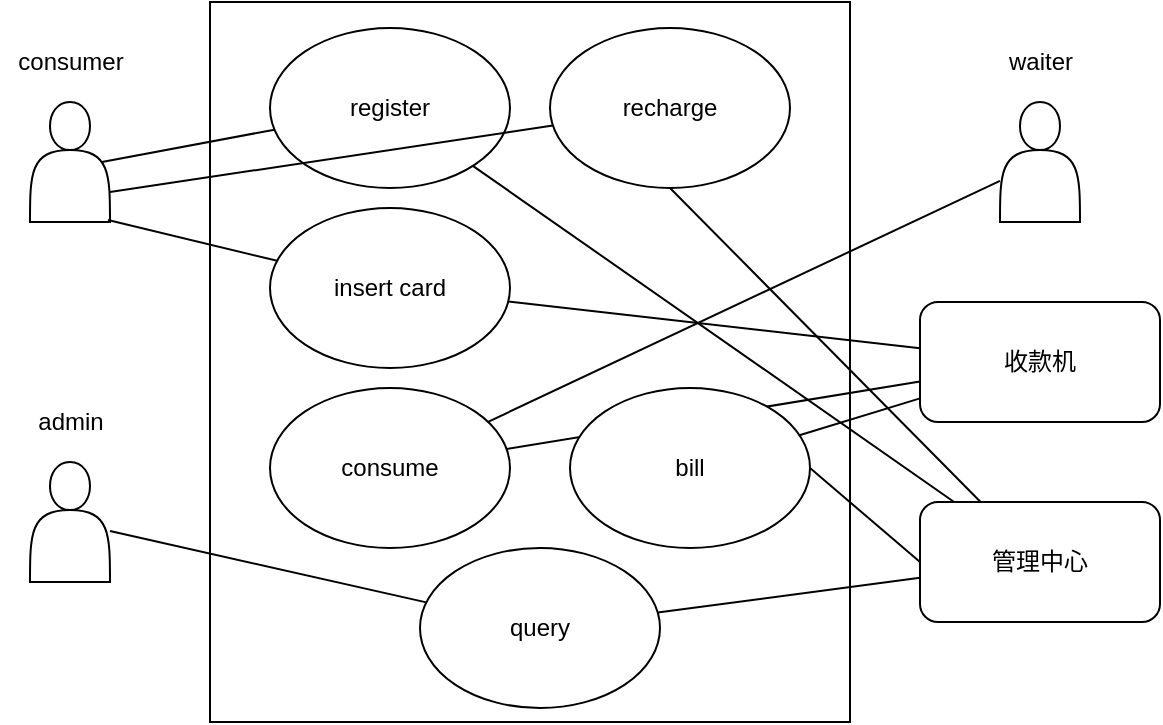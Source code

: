 <mxfile version="13.7.3" type="github">
  <diagram id="R2lEEEUBdFMjLlhIrx00" name="Page-1">
    <mxGraphModel dx="786" dy="803" grid="1" gridSize="10" guides="1" tooltips="1" connect="1" arrows="1" fold="1" page="1" pageScale="1" pageWidth="850" pageHeight="1100" math="0" shadow="0" extFonts="Permanent Marker^https://fonts.googleapis.com/css?family=Permanent+Marker">
      <root>
        <mxCell id="0" />
        <mxCell id="1" parent="0" />
        <mxCell id="JYo3s5OnzRLxT3fMQ4ct-1" value="" style="shape=actor;whiteSpace=wrap;html=1;" vertex="1" parent="1">
          <mxGeometry x="170" y="200" width="40" height="60" as="geometry" />
        </mxCell>
        <mxCell id="JYo3s5OnzRLxT3fMQ4ct-2" value="consumer" style="text;html=1;align=center;verticalAlign=middle;resizable=0;points=[];autosize=1;" vertex="1" parent="1">
          <mxGeometry x="155" y="170" width="70" height="20" as="geometry" />
        </mxCell>
        <mxCell id="JYo3s5OnzRLxT3fMQ4ct-3" value="" style="rounded=0;whiteSpace=wrap;html=1;" vertex="1" parent="1">
          <mxGeometry x="260" y="150" width="320" height="360" as="geometry" />
        </mxCell>
        <mxCell id="JYo3s5OnzRLxT3fMQ4ct-4" value="" style="shape=actor;whiteSpace=wrap;html=1;" vertex="1" parent="1">
          <mxGeometry x="170" y="380" width="40" height="60" as="geometry" />
        </mxCell>
        <mxCell id="JYo3s5OnzRLxT3fMQ4ct-5" value="admin" style="text;html=1;align=center;verticalAlign=middle;resizable=0;points=[];autosize=1;" vertex="1" parent="1">
          <mxGeometry x="165" y="350" width="50" height="20" as="geometry" />
        </mxCell>
        <mxCell id="JYo3s5OnzRLxT3fMQ4ct-6" value="" style="shape=actor;whiteSpace=wrap;html=1;" vertex="1" parent="1">
          <mxGeometry x="655" y="200" width="40" height="60" as="geometry" />
        </mxCell>
        <mxCell id="JYo3s5OnzRLxT3fMQ4ct-7" value="waiter" style="text;html=1;align=center;verticalAlign=middle;resizable=0;points=[];autosize=1;" vertex="1" parent="1">
          <mxGeometry x="650" y="170" width="50" height="20" as="geometry" />
        </mxCell>
        <mxCell id="JYo3s5OnzRLxT3fMQ4ct-8" value="收款机" style="rounded=1;whiteSpace=wrap;html=1;" vertex="1" parent="1">
          <mxGeometry x="615" y="300" width="120" height="60" as="geometry" />
        </mxCell>
        <mxCell id="JYo3s5OnzRLxT3fMQ4ct-9" value="管理中心" style="rounded=1;whiteSpace=wrap;html=1;" vertex="1" parent="1">
          <mxGeometry x="615" y="400" width="120" height="60" as="geometry" />
        </mxCell>
        <mxCell id="JYo3s5OnzRLxT3fMQ4ct-10" value="register" style="ellipse;whiteSpace=wrap;html=1;" vertex="1" parent="1">
          <mxGeometry x="290" y="163" width="120" height="80" as="geometry" />
        </mxCell>
        <mxCell id="JYo3s5OnzRLxT3fMQ4ct-11" value="insert card" style="ellipse;whiteSpace=wrap;html=1;" vertex="1" parent="1">
          <mxGeometry x="290" y="253" width="120" height="80" as="geometry" />
        </mxCell>
        <mxCell id="JYo3s5OnzRLxT3fMQ4ct-12" value="recharge" style="ellipse;whiteSpace=wrap;html=1;" vertex="1" parent="1">
          <mxGeometry x="430" y="163" width="120" height="80" as="geometry" />
        </mxCell>
        <mxCell id="JYo3s5OnzRLxT3fMQ4ct-13" value="" style="endArrow=none;html=1;exitX=0.9;exitY=0.5;exitDx=0;exitDy=0;exitPerimeter=0;" edge="1" parent="1" source="JYo3s5OnzRLxT3fMQ4ct-1" target="JYo3s5OnzRLxT3fMQ4ct-10">
          <mxGeometry width="50" height="50" relative="1" as="geometry">
            <mxPoint x="220" y="250" as="sourcePoint" />
            <mxPoint x="270" y="200" as="targetPoint" />
          </mxGeometry>
        </mxCell>
        <mxCell id="JYo3s5OnzRLxT3fMQ4ct-14" value="" style="endArrow=none;html=1;" edge="1" parent="1" source="JYo3s5OnzRLxT3fMQ4ct-10" target="JYo3s5OnzRLxT3fMQ4ct-9">
          <mxGeometry width="50" height="50" relative="1" as="geometry">
            <mxPoint x="380" y="440" as="sourcePoint" />
            <mxPoint x="430" y="390" as="targetPoint" />
          </mxGeometry>
        </mxCell>
        <mxCell id="JYo3s5OnzRLxT3fMQ4ct-15" value="" style="endArrow=none;html=1;entryX=0.5;entryY=1;entryDx=0;entryDy=0;" edge="1" parent="1" source="JYo3s5OnzRLxT3fMQ4ct-9" target="JYo3s5OnzRLxT3fMQ4ct-12">
          <mxGeometry width="50" height="50" relative="1" as="geometry">
            <mxPoint x="380" y="440" as="sourcePoint" />
            <mxPoint x="430" y="390" as="targetPoint" />
          </mxGeometry>
        </mxCell>
        <mxCell id="JYo3s5OnzRLxT3fMQ4ct-16" value="" style="endArrow=none;html=1;exitX=1;exitY=0.75;exitDx=0;exitDy=0;" edge="1" parent="1" source="JYo3s5OnzRLxT3fMQ4ct-1" target="JYo3s5OnzRLxT3fMQ4ct-12">
          <mxGeometry width="50" height="50" relative="1" as="geometry">
            <mxPoint x="380" y="440" as="sourcePoint" />
            <mxPoint x="430" y="390" as="targetPoint" />
          </mxGeometry>
        </mxCell>
        <mxCell id="JYo3s5OnzRLxT3fMQ4ct-17" value="" style="endArrow=none;html=1;entryX=0.975;entryY=0.983;entryDx=0;entryDy=0;entryPerimeter=0;" edge="1" parent="1" source="JYo3s5OnzRLxT3fMQ4ct-11" target="JYo3s5OnzRLxT3fMQ4ct-1">
          <mxGeometry width="50" height="50" relative="1" as="geometry">
            <mxPoint x="380" y="440" as="sourcePoint" />
            <mxPoint x="430" y="390" as="targetPoint" />
          </mxGeometry>
        </mxCell>
        <mxCell id="JYo3s5OnzRLxT3fMQ4ct-18" value="" style="endArrow=none;html=1;" edge="1" parent="1" source="JYo3s5OnzRLxT3fMQ4ct-11" target="JYo3s5OnzRLxT3fMQ4ct-8">
          <mxGeometry width="50" height="50" relative="1" as="geometry">
            <mxPoint x="380" y="440" as="sourcePoint" />
            <mxPoint x="430" y="390" as="targetPoint" />
          </mxGeometry>
        </mxCell>
        <mxCell id="JYo3s5OnzRLxT3fMQ4ct-19" value="consume" style="ellipse;whiteSpace=wrap;html=1;" vertex="1" parent="1">
          <mxGeometry x="290" y="343" width="120" height="80" as="geometry" />
        </mxCell>
        <mxCell id="JYo3s5OnzRLxT3fMQ4ct-20" value="" style="endArrow=none;html=1;" edge="1" parent="1" source="JYo3s5OnzRLxT3fMQ4ct-19" target="JYo3s5OnzRLxT3fMQ4ct-6">
          <mxGeometry width="50" height="50" relative="1" as="geometry">
            <mxPoint x="380" y="440" as="sourcePoint" />
            <mxPoint x="430" y="390" as="targetPoint" />
          </mxGeometry>
        </mxCell>
        <mxCell id="JYo3s5OnzRLxT3fMQ4ct-21" value="" style="endArrow=none;html=1;" edge="1" parent="1" source="JYo3s5OnzRLxT3fMQ4ct-19" target="JYo3s5OnzRLxT3fMQ4ct-8">
          <mxGeometry width="50" height="50" relative="1" as="geometry">
            <mxPoint x="380" y="440" as="sourcePoint" />
            <mxPoint x="430" y="390" as="targetPoint" />
          </mxGeometry>
        </mxCell>
        <mxCell id="JYo3s5OnzRLxT3fMQ4ct-23" value="bill" style="ellipse;whiteSpace=wrap;html=1;" vertex="1" parent="1">
          <mxGeometry x="440" y="343" width="120" height="80" as="geometry" />
        </mxCell>
        <mxCell id="JYo3s5OnzRLxT3fMQ4ct-24" value="" style="endArrow=none;html=1;" edge="1" parent="1" source="JYo3s5OnzRLxT3fMQ4ct-23" target="JYo3s5OnzRLxT3fMQ4ct-8">
          <mxGeometry width="50" height="50" relative="1" as="geometry">
            <mxPoint x="380" y="440" as="sourcePoint" />
            <mxPoint x="430" y="390" as="targetPoint" />
          </mxGeometry>
        </mxCell>
        <mxCell id="JYo3s5OnzRLxT3fMQ4ct-25" value="" style="endArrow=none;html=1;entryX=0;entryY=0.5;entryDx=0;entryDy=0;exitX=1;exitY=0.5;exitDx=0;exitDy=0;" edge="1" parent="1" source="JYo3s5OnzRLxT3fMQ4ct-23" target="JYo3s5OnzRLxT3fMQ4ct-9">
          <mxGeometry width="50" height="50" relative="1" as="geometry">
            <mxPoint x="540" y="430" as="sourcePoint" />
            <mxPoint x="430" y="390" as="targetPoint" />
          </mxGeometry>
        </mxCell>
        <mxCell id="JYo3s5OnzRLxT3fMQ4ct-26" value="query" style="ellipse;whiteSpace=wrap;html=1;" vertex="1" parent="1">
          <mxGeometry x="365" y="423" width="120" height="80" as="geometry" />
        </mxCell>
        <mxCell id="JYo3s5OnzRLxT3fMQ4ct-27" value="" style="endArrow=none;html=1;" edge="1" parent="1" source="JYo3s5OnzRLxT3fMQ4ct-4" target="JYo3s5OnzRLxT3fMQ4ct-26">
          <mxGeometry width="50" height="50" relative="1" as="geometry">
            <mxPoint x="380" y="440" as="sourcePoint" />
            <mxPoint x="430" y="390" as="targetPoint" />
          </mxGeometry>
        </mxCell>
        <mxCell id="JYo3s5OnzRLxT3fMQ4ct-29" value="" style="endArrow=none;html=1;" edge="1" parent="1" source="JYo3s5OnzRLxT3fMQ4ct-26" target="JYo3s5OnzRLxT3fMQ4ct-9">
          <mxGeometry width="50" height="50" relative="1" as="geometry">
            <mxPoint x="485" y="445.161" as="sourcePoint" />
            <mxPoint x="643.164" y="480.832" as="targetPoint" />
          </mxGeometry>
        </mxCell>
      </root>
    </mxGraphModel>
  </diagram>
</mxfile>
